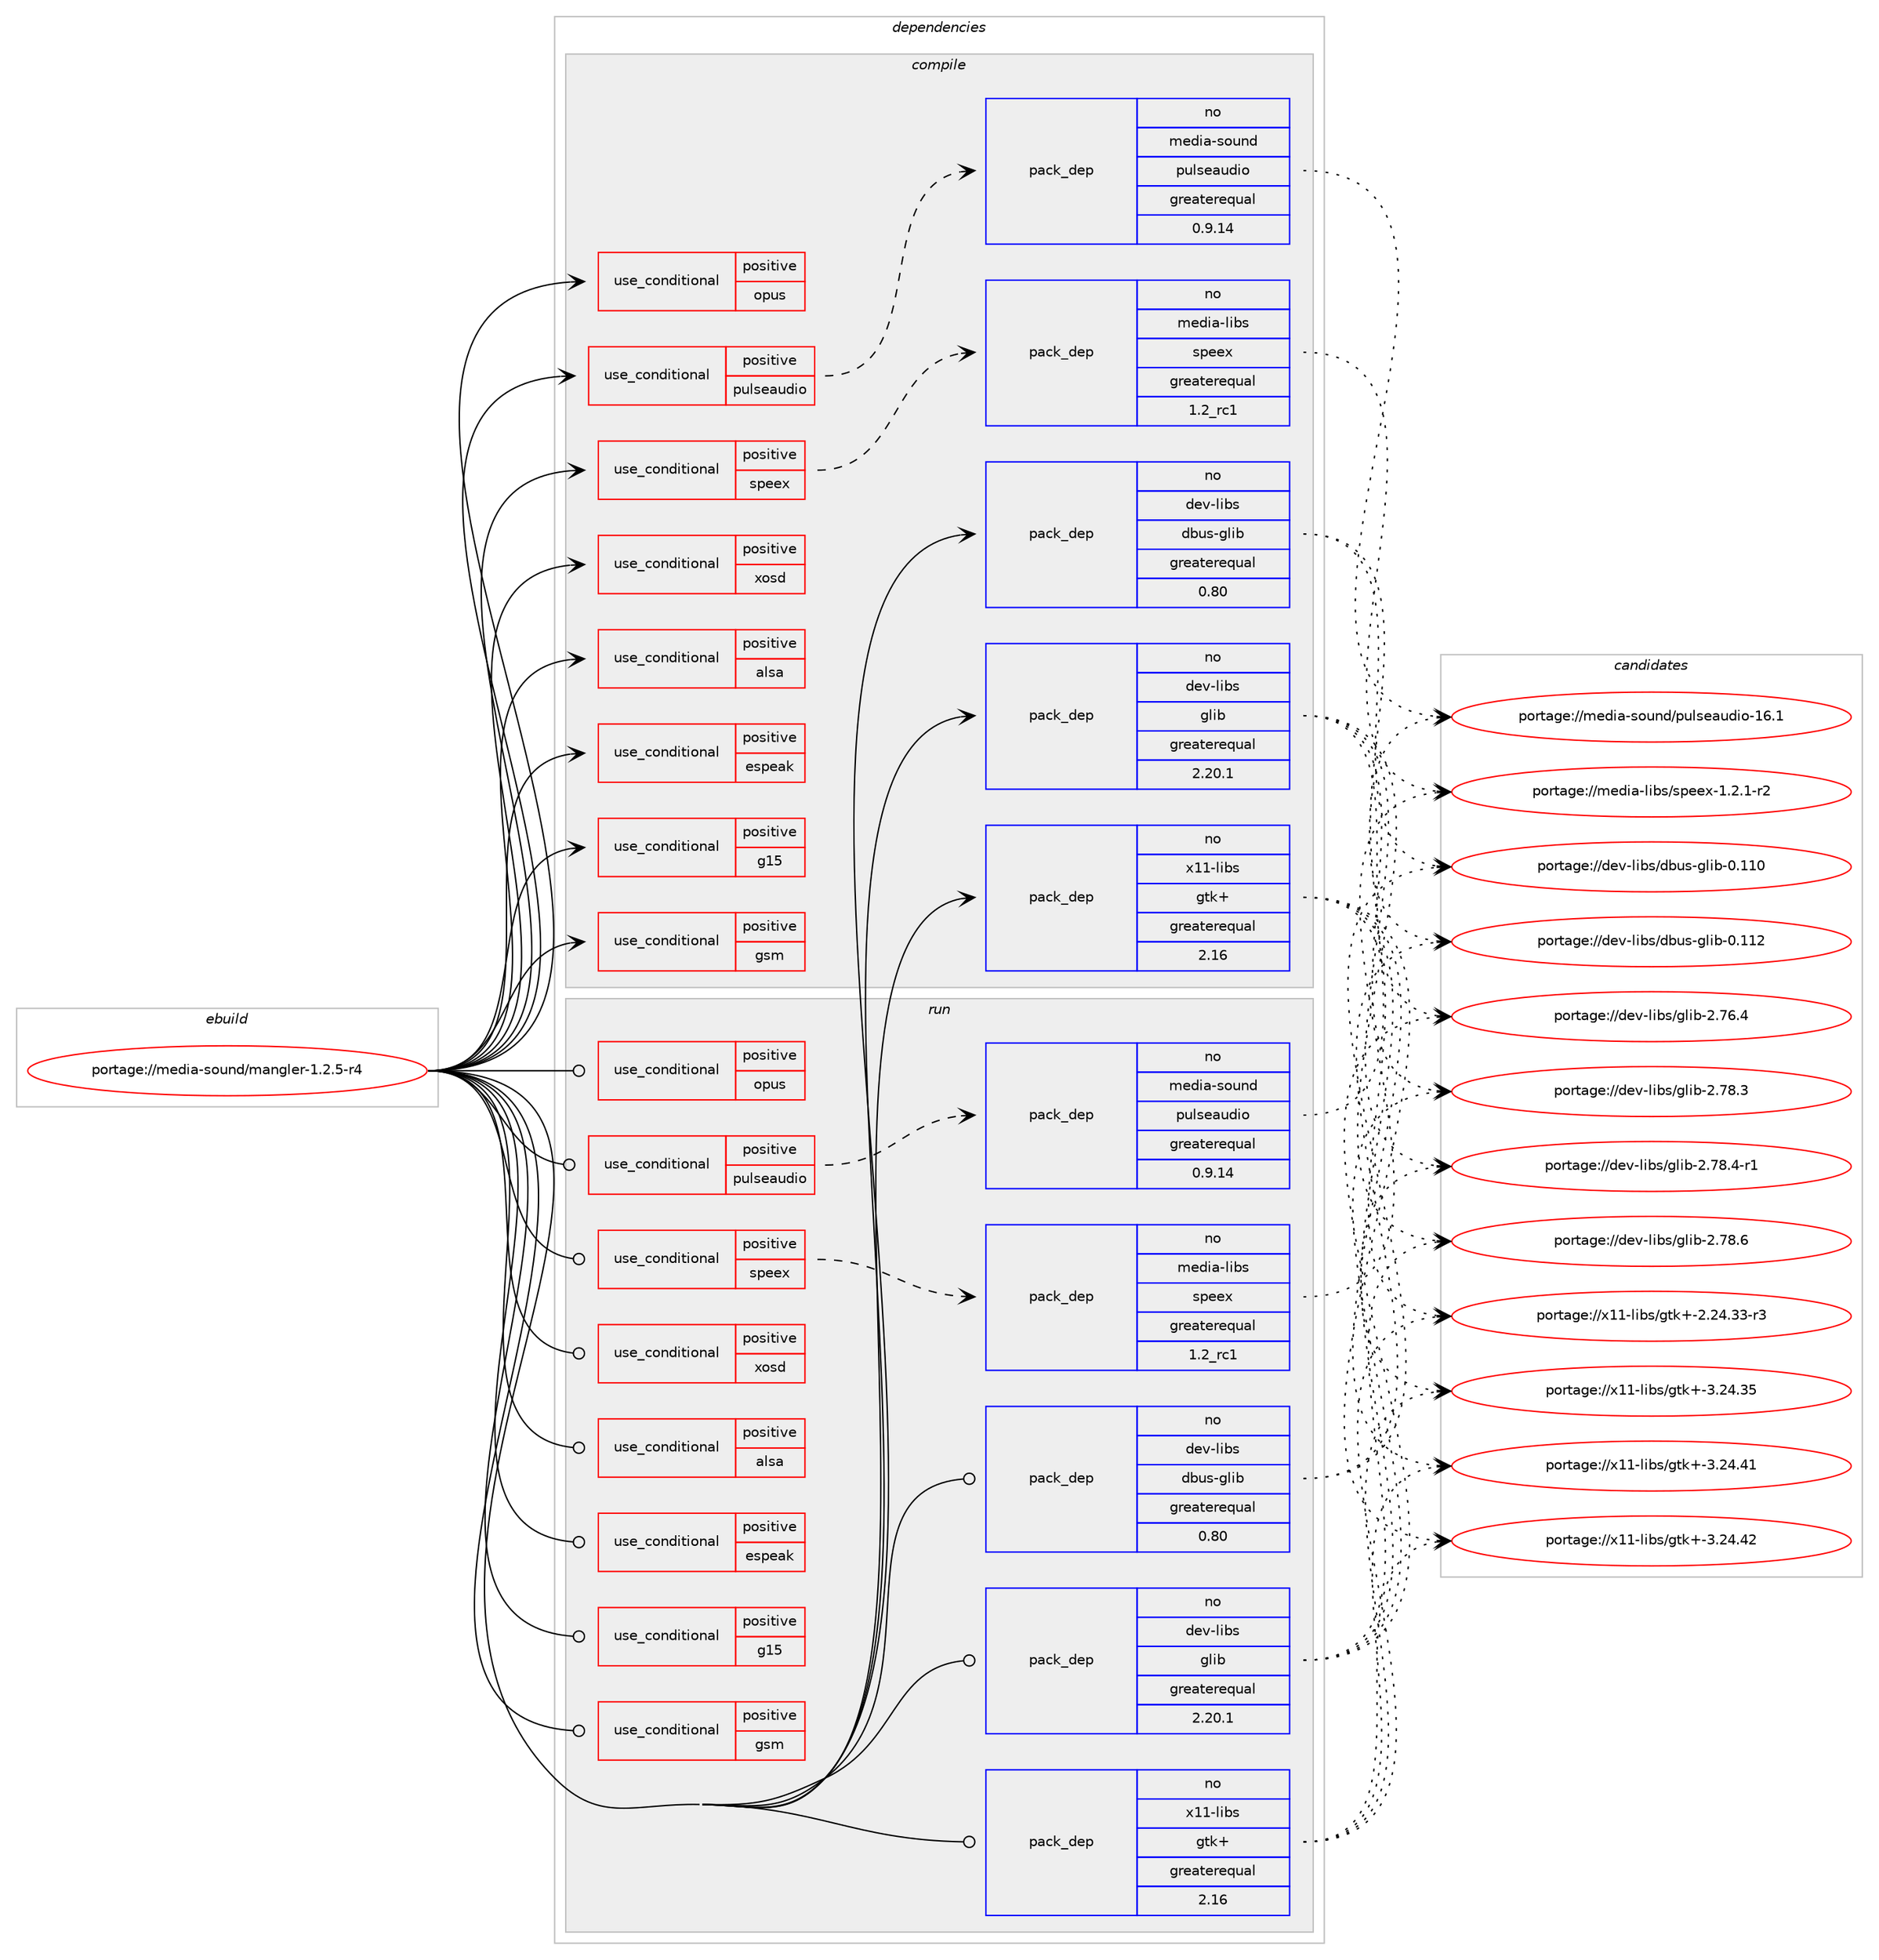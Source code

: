 digraph prolog {

# *************
# Graph options
# *************

newrank=true;
concentrate=true;
compound=true;
graph [rankdir=LR,fontname=Helvetica,fontsize=10,ranksep=1.5];#, ranksep=2.5, nodesep=0.2];
edge  [arrowhead=vee];
node  [fontname=Helvetica,fontsize=10];

# **********
# The ebuild
# **********

subgraph cluster_leftcol {
color=gray;
rank=same;
label=<<i>ebuild</i>>;
id [label="portage://media-sound/mangler-1.2.5-r4", color=red, width=4, href="../media-sound/mangler-1.2.5-r4.svg"];
}

# ****************
# The dependencies
# ****************

subgraph cluster_midcol {
color=gray;
label=<<i>dependencies</i>>;
subgraph cluster_compile {
fillcolor="#eeeeee";
style=filled;
label=<<i>compile</i>>;
subgraph cond78391 {
dependency163788 [label=<<TABLE BORDER="0" CELLBORDER="1" CELLSPACING="0" CELLPADDING="4"><TR><TD ROWSPAN="3" CELLPADDING="10">use_conditional</TD></TR><TR><TD>positive</TD></TR><TR><TD>alsa</TD></TR></TABLE>>, shape=none, color=red];
# *** BEGIN UNKNOWN DEPENDENCY TYPE (TODO) ***
# dependency163788 -> package_dependency(portage://media-sound/mangler-1.2.5-r4,install,no,media-libs,alsa-lib,none,[,,],[],[])
# *** END UNKNOWN DEPENDENCY TYPE (TODO) ***

}
id:e -> dependency163788:w [weight=20,style="solid",arrowhead="vee"];
subgraph cond78392 {
dependency163789 [label=<<TABLE BORDER="0" CELLBORDER="1" CELLSPACING="0" CELLPADDING="4"><TR><TD ROWSPAN="3" CELLPADDING="10">use_conditional</TD></TR><TR><TD>positive</TD></TR><TR><TD>espeak</TD></TR></TABLE>>, shape=none, color=red];
# *** BEGIN UNKNOWN DEPENDENCY TYPE (TODO) ***
# dependency163789 -> package_dependency(portage://media-sound/mangler-1.2.5-r4,install,no,app-accessibility,espeak-ng,none,[,,],[],[])
# *** END UNKNOWN DEPENDENCY TYPE (TODO) ***

}
id:e -> dependency163789:w [weight=20,style="solid",arrowhead="vee"];
subgraph cond78393 {
dependency163790 [label=<<TABLE BORDER="0" CELLBORDER="1" CELLSPACING="0" CELLPADDING="4"><TR><TD ROWSPAN="3" CELLPADDING="10">use_conditional</TD></TR><TR><TD>positive</TD></TR><TR><TD>g15</TD></TR></TABLE>>, shape=none, color=red];
# *** BEGIN UNKNOWN DEPENDENCY TYPE (TODO) ***
# dependency163790 -> package_dependency(portage://media-sound/mangler-1.2.5-r4,install,no,app-misc,g15daemon,none,[,,],[],[])
# *** END UNKNOWN DEPENDENCY TYPE (TODO) ***

}
id:e -> dependency163790:w [weight=20,style="solid",arrowhead="vee"];
subgraph cond78394 {
dependency163791 [label=<<TABLE BORDER="0" CELLBORDER="1" CELLSPACING="0" CELLPADDING="4"><TR><TD ROWSPAN="3" CELLPADDING="10">use_conditional</TD></TR><TR><TD>positive</TD></TR><TR><TD>gsm</TD></TR></TABLE>>, shape=none, color=red];
# *** BEGIN UNKNOWN DEPENDENCY TYPE (TODO) ***
# dependency163791 -> package_dependency(portage://media-sound/mangler-1.2.5-r4,install,no,media-sound,gsm,none,[,,],[],[])
# *** END UNKNOWN DEPENDENCY TYPE (TODO) ***

}
id:e -> dependency163791:w [weight=20,style="solid",arrowhead="vee"];
subgraph cond78395 {
dependency163792 [label=<<TABLE BORDER="0" CELLBORDER="1" CELLSPACING="0" CELLPADDING="4"><TR><TD ROWSPAN="3" CELLPADDING="10">use_conditional</TD></TR><TR><TD>positive</TD></TR><TR><TD>opus</TD></TR></TABLE>>, shape=none, color=red];
# *** BEGIN UNKNOWN DEPENDENCY TYPE (TODO) ***
# dependency163792 -> package_dependency(portage://media-sound/mangler-1.2.5-r4,install,no,media-libs,opus,none,[,,],[],[])
# *** END UNKNOWN DEPENDENCY TYPE (TODO) ***

}
id:e -> dependency163792:w [weight=20,style="solid",arrowhead="vee"];
subgraph cond78396 {
dependency163793 [label=<<TABLE BORDER="0" CELLBORDER="1" CELLSPACING="0" CELLPADDING="4"><TR><TD ROWSPAN="3" CELLPADDING="10">use_conditional</TD></TR><TR><TD>positive</TD></TR><TR><TD>pulseaudio</TD></TR></TABLE>>, shape=none, color=red];
subgraph pack82998 {
dependency163794 [label=<<TABLE BORDER="0" CELLBORDER="1" CELLSPACING="0" CELLPADDING="4" WIDTH="220"><TR><TD ROWSPAN="6" CELLPADDING="30">pack_dep</TD></TR><TR><TD WIDTH="110">no</TD></TR><TR><TD>media-sound</TD></TR><TR><TD>pulseaudio</TD></TR><TR><TD>greaterequal</TD></TR><TR><TD>0.9.14</TD></TR></TABLE>>, shape=none, color=blue];
}
dependency163793:e -> dependency163794:w [weight=20,style="dashed",arrowhead="vee"];
}
id:e -> dependency163793:w [weight=20,style="solid",arrowhead="vee"];
subgraph cond78397 {
dependency163795 [label=<<TABLE BORDER="0" CELLBORDER="1" CELLSPACING="0" CELLPADDING="4"><TR><TD ROWSPAN="3" CELLPADDING="10">use_conditional</TD></TR><TR><TD>positive</TD></TR><TR><TD>speex</TD></TR></TABLE>>, shape=none, color=red];
subgraph pack82999 {
dependency163796 [label=<<TABLE BORDER="0" CELLBORDER="1" CELLSPACING="0" CELLPADDING="4" WIDTH="220"><TR><TD ROWSPAN="6" CELLPADDING="30">pack_dep</TD></TR><TR><TD WIDTH="110">no</TD></TR><TR><TD>media-libs</TD></TR><TR><TD>speex</TD></TR><TR><TD>greaterequal</TD></TR><TR><TD>1.2_rc1</TD></TR></TABLE>>, shape=none, color=blue];
}
dependency163795:e -> dependency163796:w [weight=20,style="dashed",arrowhead="vee"];
}
id:e -> dependency163795:w [weight=20,style="solid",arrowhead="vee"];
subgraph cond78398 {
dependency163797 [label=<<TABLE BORDER="0" CELLBORDER="1" CELLSPACING="0" CELLPADDING="4"><TR><TD ROWSPAN="3" CELLPADDING="10">use_conditional</TD></TR><TR><TD>positive</TD></TR><TR><TD>xosd</TD></TR></TABLE>>, shape=none, color=red];
# *** BEGIN UNKNOWN DEPENDENCY TYPE (TODO) ***
# dependency163797 -> package_dependency(portage://media-sound/mangler-1.2.5-r4,install,no,x11-libs,xosd,none,[,,],[],[])
# *** END UNKNOWN DEPENDENCY TYPE (TODO) ***

}
id:e -> dependency163797:w [weight=20,style="solid",arrowhead="vee"];
# *** BEGIN UNKNOWN DEPENDENCY TYPE (TODO) ***
# id -> package_dependency(portage://media-sound/mangler-1.2.5-r4,install,no,dev-cpp,gtkmm,none,[,,],[slot(2.4)],[])
# *** END UNKNOWN DEPENDENCY TYPE (TODO) ***

subgraph pack83000 {
dependency163798 [label=<<TABLE BORDER="0" CELLBORDER="1" CELLSPACING="0" CELLPADDING="4" WIDTH="220"><TR><TD ROWSPAN="6" CELLPADDING="30">pack_dep</TD></TR><TR><TD WIDTH="110">no</TD></TR><TR><TD>dev-libs</TD></TR><TR><TD>dbus-glib</TD></TR><TR><TD>greaterequal</TD></TR><TR><TD>0.80</TD></TR></TABLE>>, shape=none, color=blue];
}
id:e -> dependency163798:w [weight=20,style="solid",arrowhead="vee"];
subgraph pack83001 {
dependency163799 [label=<<TABLE BORDER="0" CELLBORDER="1" CELLSPACING="0" CELLPADDING="4" WIDTH="220"><TR><TD ROWSPAN="6" CELLPADDING="30">pack_dep</TD></TR><TR><TD WIDTH="110">no</TD></TR><TR><TD>dev-libs</TD></TR><TR><TD>glib</TD></TR><TR><TD>greaterequal</TD></TR><TR><TD>2.20.1</TD></TR></TABLE>>, shape=none, color=blue];
}
id:e -> dependency163799:w [weight=20,style="solid",arrowhead="vee"];
# *** BEGIN UNKNOWN DEPENDENCY TYPE (TODO) ***
# id -> package_dependency(portage://media-sound/mangler-1.2.5-r4,install,no,gnome-base,librsvg,none,[,,],[],[])
# *** END UNKNOWN DEPENDENCY TYPE (TODO) ***

subgraph pack83002 {
dependency163800 [label=<<TABLE BORDER="0" CELLBORDER="1" CELLSPACING="0" CELLPADDING="4" WIDTH="220"><TR><TD ROWSPAN="6" CELLPADDING="30">pack_dep</TD></TR><TR><TD WIDTH="110">no</TD></TR><TR><TD>x11-libs</TD></TR><TR><TD>gtk+</TD></TR><TR><TD>greaterequal</TD></TR><TR><TD>2.16</TD></TR></TABLE>>, shape=none, color=blue];
}
id:e -> dependency163800:w [weight=20,style="solid",arrowhead="vee"];
# *** BEGIN UNKNOWN DEPENDENCY TYPE (TODO) ***
# id -> package_dependency(portage://media-sound/mangler-1.2.5-r4,install,no,x11-libs,libX11,none,[,,],[],[])
# *** END UNKNOWN DEPENDENCY TYPE (TODO) ***

# *** BEGIN UNKNOWN DEPENDENCY TYPE (TODO) ***
# id -> package_dependency(portage://media-sound/mangler-1.2.5-r4,install,no,x11-libs,libXi,none,[,,],[],[])
# *** END UNKNOWN DEPENDENCY TYPE (TODO) ***

}
subgraph cluster_compileandrun {
fillcolor="#eeeeee";
style=filled;
label=<<i>compile and run</i>>;
}
subgraph cluster_run {
fillcolor="#eeeeee";
style=filled;
label=<<i>run</i>>;
subgraph cond78399 {
dependency163801 [label=<<TABLE BORDER="0" CELLBORDER="1" CELLSPACING="0" CELLPADDING="4"><TR><TD ROWSPAN="3" CELLPADDING="10">use_conditional</TD></TR><TR><TD>positive</TD></TR><TR><TD>alsa</TD></TR></TABLE>>, shape=none, color=red];
# *** BEGIN UNKNOWN DEPENDENCY TYPE (TODO) ***
# dependency163801 -> package_dependency(portage://media-sound/mangler-1.2.5-r4,run,no,media-libs,alsa-lib,none,[,,],[],[])
# *** END UNKNOWN DEPENDENCY TYPE (TODO) ***

}
id:e -> dependency163801:w [weight=20,style="solid",arrowhead="odot"];
subgraph cond78400 {
dependency163802 [label=<<TABLE BORDER="0" CELLBORDER="1" CELLSPACING="0" CELLPADDING="4"><TR><TD ROWSPAN="3" CELLPADDING="10">use_conditional</TD></TR><TR><TD>positive</TD></TR><TR><TD>espeak</TD></TR></TABLE>>, shape=none, color=red];
# *** BEGIN UNKNOWN DEPENDENCY TYPE (TODO) ***
# dependency163802 -> package_dependency(portage://media-sound/mangler-1.2.5-r4,run,no,app-accessibility,espeak-ng,none,[,,],[],[])
# *** END UNKNOWN DEPENDENCY TYPE (TODO) ***

}
id:e -> dependency163802:w [weight=20,style="solid",arrowhead="odot"];
subgraph cond78401 {
dependency163803 [label=<<TABLE BORDER="0" CELLBORDER="1" CELLSPACING="0" CELLPADDING="4"><TR><TD ROWSPAN="3" CELLPADDING="10">use_conditional</TD></TR><TR><TD>positive</TD></TR><TR><TD>g15</TD></TR></TABLE>>, shape=none, color=red];
# *** BEGIN UNKNOWN DEPENDENCY TYPE (TODO) ***
# dependency163803 -> package_dependency(portage://media-sound/mangler-1.2.5-r4,run,no,app-misc,g15daemon,none,[,,],[],[])
# *** END UNKNOWN DEPENDENCY TYPE (TODO) ***

}
id:e -> dependency163803:w [weight=20,style="solid",arrowhead="odot"];
subgraph cond78402 {
dependency163804 [label=<<TABLE BORDER="0" CELLBORDER="1" CELLSPACING="0" CELLPADDING="4"><TR><TD ROWSPAN="3" CELLPADDING="10">use_conditional</TD></TR><TR><TD>positive</TD></TR><TR><TD>gsm</TD></TR></TABLE>>, shape=none, color=red];
# *** BEGIN UNKNOWN DEPENDENCY TYPE (TODO) ***
# dependency163804 -> package_dependency(portage://media-sound/mangler-1.2.5-r4,run,no,media-sound,gsm,none,[,,],[],[])
# *** END UNKNOWN DEPENDENCY TYPE (TODO) ***

}
id:e -> dependency163804:w [weight=20,style="solid",arrowhead="odot"];
subgraph cond78403 {
dependency163805 [label=<<TABLE BORDER="0" CELLBORDER="1" CELLSPACING="0" CELLPADDING="4"><TR><TD ROWSPAN="3" CELLPADDING="10">use_conditional</TD></TR><TR><TD>positive</TD></TR><TR><TD>opus</TD></TR></TABLE>>, shape=none, color=red];
# *** BEGIN UNKNOWN DEPENDENCY TYPE (TODO) ***
# dependency163805 -> package_dependency(portage://media-sound/mangler-1.2.5-r4,run,no,media-libs,opus,none,[,,],[],[])
# *** END UNKNOWN DEPENDENCY TYPE (TODO) ***

}
id:e -> dependency163805:w [weight=20,style="solid",arrowhead="odot"];
subgraph cond78404 {
dependency163806 [label=<<TABLE BORDER="0" CELLBORDER="1" CELLSPACING="0" CELLPADDING="4"><TR><TD ROWSPAN="3" CELLPADDING="10">use_conditional</TD></TR><TR><TD>positive</TD></TR><TR><TD>pulseaudio</TD></TR></TABLE>>, shape=none, color=red];
subgraph pack83003 {
dependency163807 [label=<<TABLE BORDER="0" CELLBORDER="1" CELLSPACING="0" CELLPADDING="4" WIDTH="220"><TR><TD ROWSPAN="6" CELLPADDING="30">pack_dep</TD></TR><TR><TD WIDTH="110">no</TD></TR><TR><TD>media-sound</TD></TR><TR><TD>pulseaudio</TD></TR><TR><TD>greaterequal</TD></TR><TR><TD>0.9.14</TD></TR></TABLE>>, shape=none, color=blue];
}
dependency163806:e -> dependency163807:w [weight=20,style="dashed",arrowhead="vee"];
}
id:e -> dependency163806:w [weight=20,style="solid",arrowhead="odot"];
subgraph cond78405 {
dependency163808 [label=<<TABLE BORDER="0" CELLBORDER="1" CELLSPACING="0" CELLPADDING="4"><TR><TD ROWSPAN="3" CELLPADDING="10">use_conditional</TD></TR><TR><TD>positive</TD></TR><TR><TD>speex</TD></TR></TABLE>>, shape=none, color=red];
subgraph pack83004 {
dependency163809 [label=<<TABLE BORDER="0" CELLBORDER="1" CELLSPACING="0" CELLPADDING="4" WIDTH="220"><TR><TD ROWSPAN="6" CELLPADDING="30">pack_dep</TD></TR><TR><TD WIDTH="110">no</TD></TR><TR><TD>media-libs</TD></TR><TR><TD>speex</TD></TR><TR><TD>greaterequal</TD></TR><TR><TD>1.2_rc1</TD></TR></TABLE>>, shape=none, color=blue];
}
dependency163808:e -> dependency163809:w [weight=20,style="dashed",arrowhead="vee"];
}
id:e -> dependency163808:w [weight=20,style="solid",arrowhead="odot"];
subgraph cond78406 {
dependency163810 [label=<<TABLE BORDER="0" CELLBORDER="1" CELLSPACING="0" CELLPADDING="4"><TR><TD ROWSPAN="3" CELLPADDING="10">use_conditional</TD></TR><TR><TD>positive</TD></TR><TR><TD>xosd</TD></TR></TABLE>>, shape=none, color=red];
# *** BEGIN UNKNOWN DEPENDENCY TYPE (TODO) ***
# dependency163810 -> package_dependency(portage://media-sound/mangler-1.2.5-r4,run,no,x11-libs,xosd,none,[,,],[],[])
# *** END UNKNOWN DEPENDENCY TYPE (TODO) ***

}
id:e -> dependency163810:w [weight=20,style="solid",arrowhead="odot"];
# *** BEGIN UNKNOWN DEPENDENCY TYPE (TODO) ***
# id -> package_dependency(portage://media-sound/mangler-1.2.5-r4,run,no,dev-cpp,gtkmm,none,[,,],[slot(2.4)],[])
# *** END UNKNOWN DEPENDENCY TYPE (TODO) ***

subgraph pack83005 {
dependency163811 [label=<<TABLE BORDER="0" CELLBORDER="1" CELLSPACING="0" CELLPADDING="4" WIDTH="220"><TR><TD ROWSPAN="6" CELLPADDING="30">pack_dep</TD></TR><TR><TD WIDTH="110">no</TD></TR><TR><TD>dev-libs</TD></TR><TR><TD>dbus-glib</TD></TR><TR><TD>greaterequal</TD></TR><TR><TD>0.80</TD></TR></TABLE>>, shape=none, color=blue];
}
id:e -> dependency163811:w [weight=20,style="solid",arrowhead="odot"];
subgraph pack83006 {
dependency163812 [label=<<TABLE BORDER="0" CELLBORDER="1" CELLSPACING="0" CELLPADDING="4" WIDTH="220"><TR><TD ROWSPAN="6" CELLPADDING="30">pack_dep</TD></TR><TR><TD WIDTH="110">no</TD></TR><TR><TD>dev-libs</TD></TR><TR><TD>glib</TD></TR><TR><TD>greaterequal</TD></TR><TR><TD>2.20.1</TD></TR></TABLE>>, shape=none, color=blue];
}
id:e -> dependency163812:w [weight=20,style="solid",arrowhead="odot"];
# *** BEGIN UNKNOWN DEPENDENCY TYPE (TODO) ***
# id -> package_dependency(portage://media-sound/mangler-1.2.5-r4,run,no,gnome-base,librsvg,none,[,,],[],[])
# *** END UNKNOWN DEPENDENCY TYPE (TODO) ***

subgraph pack83007 {
dependency163813 [label=<<TABLE BORDER="0" CELLBORDER="1" CELLSPACING="0" CELLPADDING="4" WIDTH="220"><TR><TD ROWSPAN="6" CELLPADDING="30">pack_dep</TD></TR><TR><TD WIDTH="110">no</TD></TR><TR><TD>x11-libs</TD></TR><TR><TD>gtk+</TD></TR><TR><TD>greaterequal</TD></TR><TR><TD>2.16</TD></TR></TABLE>>, shape=none, color=blue];
}
id:e -> dependency163813:w [weight=20,style="solid",arrowhead="odot"];
# *** BEGIN UNKNOWN DEPENDENCY TYPE (TODO) ***
# id -> package_dependency(portage://media-sound/mangler-1.2.5-r4,run,no,x11-libs,libX11,none,[,,],[],[])
# *** END UNKNOWN DEPENDENCY TYPE (TODO) ***

# *** BEGIN UNKNOWN DEPENDENCY TYPE (TODO) ***
# id -> package_dependency(portage://media-sound/mangler-1.2.5-r4,run,no,x11-libs,libXi,none,[,,],[],[])
# *** END UNKNOWN DEPENDENCY TYPE (TODO) ***

}
}

# **************
# The candidates
# **************

subgraph cluster_choices {
rank=same;
color=gray;
label=<<i>candidates</i>>;

subgraph choice82998 {
color=black;
nodesep=1;
choice109101100105974511511111711010047112117108115101971171001051114549544649 [label="portage://media-sound/pulseaudio-16.1", color=red, width=4,href="../media-sound/pulseaudio-16.1.svg"];
dependency163794:e -> choice109101100105974511511111711010047112117108115101971171001051114549544649:w [style=dotted,weight="100"];
}
subgraph choice82999 {
color=black;
nodesep=1;
choice109101100105974510810598115471151121011011204549465046494511450 [label="portage://media-libs/speex-1.2.1-r2", color=red, width=4,href="../media-libs/speex-1.2.1-r2.svg"];
dependency163796:e -> choice109101100105974510810598115471151121011011204549465046494511450:w [style=dotted,weight="100"];
}
subgraph choice83000 {
color=black;
nodesep=1;
choice100101118451081059811547100981171154510310810598454846494948 [label="portage://dev-libs/dbus-glib-0.110", color=red, width=4,href="../dev-libs/dbus-glib-0.110.svg"];
choice100101118451081059811547100981171154510310810598454846494950 [label="portage://dev-libs/dbus-glib-0.112", color=red, width=4,href="../dev-libs/dbus-glib-0.112.svg"];
dependency163798:e -> choice100101118451081059811547100981171154510310810598454846494948:w [style=dotted,weight="100"];
dependency163798:e -> choice100101118451081059811547100981171154510310810598454846494950:w [style=dotted,weight="100"];
}
subgraph choice83001 {
color=black;
nodesep=1;
choice1001011184510810598115471031081059845504655544652 [label="portage://dev-libs/glib-2.76.4", color=red, width=4,href="../dev-libs/glib-2.76.4.svg"];
choice1001011184510810598115471031081059845504655564651 [label="portage://dev-libs/glib-2.78.3", color=red, width=4,href="../dev-libs/glib-2.78.3.svg"];
choice10010111845108105981154710310810598455046555646524511449 [label="portage://dev-libs/glib-2.78.4-r1", color=red, width=4,href="../dev-libs/glib-2.78.4-r1.svg"];
choice1001011184510810598115471031081059845504655564654 [label="portage://dev-libs/glib-2.78.6", color=red, width=4,href="../dev-libs/glib-2.78.6.svg"];
dependency163799:e -> choice1001011184510810598115471031081059845504655544652:w [style=dotted,weight="100"];
dependency163799:e -> choice1001011184510810598115471031081059845504655564651:w [style=dotted,weight="100"];
dependency163799:e -> choice10010111845108105981154710310810598455046555646524511449:w [style=dotted,weight="100"];
dependency163799:e -> choice1001011184510810598115471031081059845504655564654:w [style=dotted,weight="100"];
}
subgraph choice83002 {
color=black;
nodesep=1;
choice12049494510810598115471031161074345504650524651514511451 [label="portage://x11-libs/gtk+-2.24.33-r3", color=red, width=4,href="../x11-libs/gtk+-2.24.33-r3.svg"];
choice1204949451081059811547103116107434551465052465153 [label="portage://x11-libs/gtk+-3.24.35", color=red, width=4,href="../x11-libs/gtk+-3.24.35.svg"];
choice1204949451081059811547103116107434551465052465249 [label="portage://x11-libs/gtk+-3.24.41", color=red, width=4,href="../x11-libs/gtk+-3.24.41.svg"];
choice1204949451081059811547103116107434551465052465250 [label="portage://x11-libs/gtk+-3.24.42", color=red, width=4,href="../x11-libs/gtk+-3.24.42.svg"];
dependency163800:e -> choice12049494510810598115471031161074345504650524651514511451:w [style=dotted,weight="100"];
dependency163800:e -> choice1204949451081059811547103116107434551465052465153:w [style=dotted,weight="100"];
dependency163800:e -> choice1204949451081059811547103116107434551465052465249:w [style=dotted,weight="100"];
dependency163800:e -> choice1204949451081059811547103116107434551465052465250:w [style=dotted,weight="100"];
}
subgraph choice83003 {
color=black;
nodesep=1;
choice109101100105974511511111711010047112117108115101971171001051114549544649 [label="portage://media-sound/pulseaudio-16.1", color=red, width=4,href="../media-sound/pulseaudio-16.1.svg"];
dependency163807:e -> choice109101100105974511511111711010047112117108115101971171001051114549544649:w [style=dotted,weight="100"];
}
subgraph choice83004 {
color=black;
nodesep=1;
choice109101100105974510810598115471151121011011204549465046494511450 [label="portage://media-libs/speex-1.2.1-r2", color=red, width=4,href="../media-libs/speex-1.2.1-r2.svg"];
dependency163809:e -> choice109101100105974510810598115471151121011011204549465046494511450:w [style=dotted,weight="100"];
}
subgraph choice83005 {
color=black;
nodesep=1;
choice100101118451081059811547100981171154510310810598454846494948 [label="portage://dev-libs/dbus-glib-0.110", color=red, width=4,href="../dev-libs/dbus-glib-0.110.svg"];
choice100101118451081059811547100981171154510310810598454846494950 [label="portage://dev-libs/dbus-glib-0.112", color=red, width=4,href="../dev-libs/dbus-glib-0.112.svg"];
dependency163811:e -> choice100101118451081059811547100981171154510310810598454846494948:w [style=dotted,weight="100"];
dependency163811:e -> choice100101118451081059811547100981171154510310810598454846494950:w [style=dotted,weight="100"];
}
subgraph choice83006 {
color=black;
nodesep=1;
choice1001011184510810598115471031081059845504655544652 [label="portage://dev-libs/glib-2.76.4", color=red, width=4,href="../dev-libs/glib-2.76.4.svg"];
choice1001011184510810598115471031081059845504655564651 [label="portage://dev-libs/glib-2.78.3", color=red, width=4,href="../dev-libs/glib-2.78.3.svg"];
choice10010111845108105981154710310810598455046555646524511449 [label="portage://dev-libs/glib-2.78.4-r1", color=red, width=4,href="../dev-libs/glib-2.78.4-r1.svg"];
choice1001011184510810598115471031081059845504655564654 [label="portage://dev-libs/glib-2.78.6", color=red, width=4,href="../dev-libs/glib-2.78.6.svg"];
dependency163812:e -> choice1001011184510810598115471031081059845504655544652:w [style=dotted,weight="100"];
dependency163812:e -> choice1001011184510810598115471031081059845504655564651:w [style=dotted,weight="100"];
dependency163812:e -> choice10010111845108105981154710310810598455046555646524511449:w [style=dotted,weight="100"];
dependency163812:e -> choice1001011184510810598115471031081059845504655564654:w [style=dotted,weight="100"];
}
subgraph choice83007 {
color=black;
nodesep=1;
choice12049494510810598115471031161074345504650524651514511451 [label="portage://x11-libs/gtk+-2.24.33-r3", color=red, width=4,href="../x11-libs/gtk+-2.24.33-r3.svg"];
choice1204949451081059811547103116107434551465052465153 [label="portage://x11-libs/gtk+-3.24.35", color=red, width=4,href="../x11-libs/gtk+-3.24.35.svg"];
choice1204949451081059811547103116107434551465052465249 [label="portage://x11-libs/gtk+-3.24.41", color=red, width=4,href="../x11-libs/gtk+-3.24.41.svg"];
choice1204949451081059811547103116107434551465052465250 [label="portage://x11-libs/gtk+-3.24.42", color=red, width=4,href="../x11-libs/gtk+-3.24.42.svg"];
dependency163813:e -> choice12049494510810598115471031161074345504650524651514511451:w [style=dotted,weight="100"];
dependency163813:e -> choice1204949451081059811547103116107434551465052465153:w [style=dotted,weight="100"];
dependency163813:e -> choice1204949451081059811547103116107434551465052465249:w [style=dotted,weight="100"];
dependency163813:e -> choice1204949451081059811547103116107434551465052465250:w [style=dotted,weight="100"];
}
}

}
